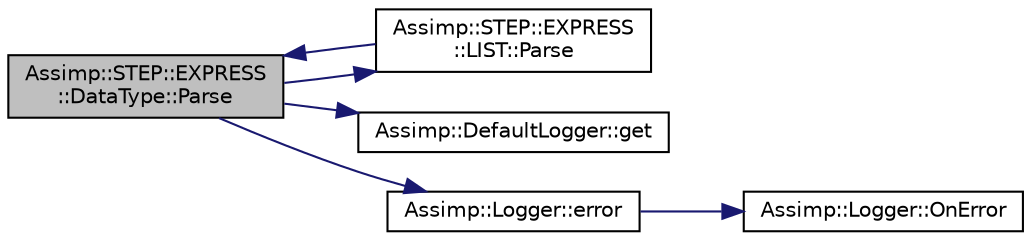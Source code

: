 digraph "Assimp::STEP::EXPRESS::DataType::Parse"
{
  edge [fontname="Helvetica",fontsize="10",labelfontname="Helvetica",labelfontsize="10"];
  node [fontname="Helvetica",fontsize="10",shape=record];
  rankdir="LR";
  Node1 [label="Assimp::STEP::EXPRESS\l::DataType::Parse",height=0.2,width=0.4,color="black", fillcolor="grey75", style="filled", fontcolor="black"];
  Node1 -> Node2 [color="midnightblue",fontsize="10",style="solid",fontname="Helvetica"];
  Node2 [label="Assimp::STEP::EXPRESS\l::LIST::Parse",height=0.2,width=0.4,color="black", fillcolor="white", style="filled",URL="$class_assimp_1_1_s_t_e_p_1_1_e_x_p_r_e_s_s_1_1_l_i_s_t.html#a6a03952131e15de2497976c51db4f600"];
  Node2 -> Node1 [color="midnightblue",fontsize="10",style="solid",fontname="Helvetica"];
  Node1 -> Node3 [color="midnightblue",fontsize="10",style="solid",fontname="Helvetica"];
  Node3 [label="Assimp::DefaultLogger::get",height=0.2,width=0.4,color="black", fillcolor="white", style="filled",URL="$class_assimp_1_1_default_logger.html#a093cac26b06553ac774f84769cb0d691",tooltip="Getter for singleton instance. "];
  Node1 -> Node4 [color="midnightblue",fontsize="10",style="solid",fontname="Helvetica"];
  Node4 [label="Assimp::Logger::error",height=0.2,width=0.4,color="black", fillcolor="white", style="filled",URL="$class_assimp_1_1_logger.html#aa8b7c3f56dc4cecfdacc8bb36ba3fac1",tooltip="Writes an error message. "];
  Node4 -> Node5 [color="midnightblue",fontsize="10",style="solid",fontname="Helvetica"];
  Node5 [label="Assimp::Logger::OnError",height=0.2,width=0.4,color="black", fillcolor="white", style="filled",URL="$class_assimp_1_1_logger.html#ae2ea0790aba6125b90af0f2768b0759d",tooltip="Called as a request to write a specific error message. "];
}
